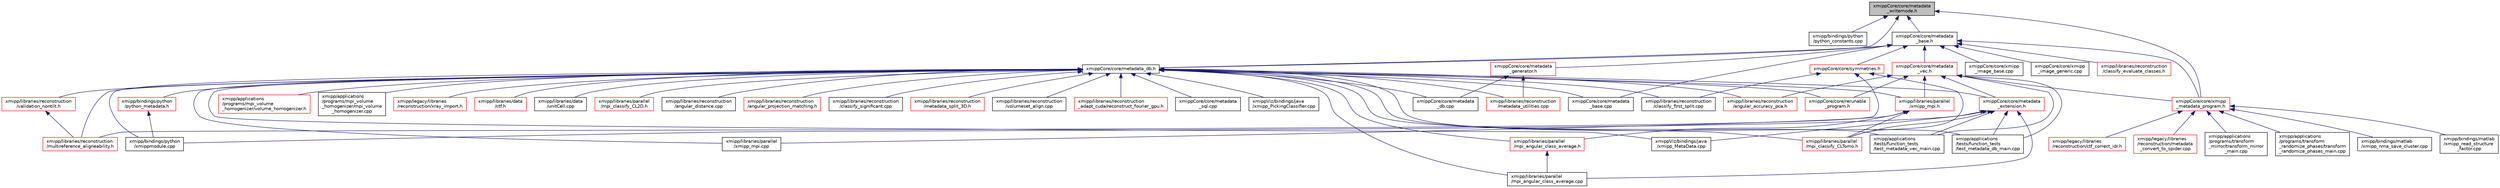 digraph "xmippCore/core/metadata_writemode.h"
{
  edge [fontname="Helvetica",fontsize="10",labelfontname="Helvetica",labelfontsize="10"];
  node [fontname="Helvetica",fontsize="10",shape=record];
  Node1 [label="xmippCore/core/metadata\l_writemode.h",height=0.2,width=0.4,color="black", fillcolor="grey75", style="filled", fontcolor="black"];
  Node1 -> Node2 [dir="back",color="midnightblue",fontsize="10",style="solid",fontname="Helvetica"];
  Node2 [label="xmipp/bindings/python\l/python_constants.cpp",height=0.2,width=0.4,color="black", fillcolor="white", style="filled",URL="$python__constants_8cpp.html"];
  Node1 -> Node3 [dir="back",color="midnightblue",fontsize="10",style="solid",fontname="Helvetica"];
  Node3 [label="xmippCore/core/metadata\l_base.h",height=0.2,width=0.4,color="black", fillcolor="white", style="filled",URL="$metadata__base_8h.html"];
  Node3 -> Node4 [dir="back",color="midnightblue",fontsize="10",style="solid",fontname="Helvetica"];
  Node4 [label="xmipp/libraries/reconstruction\l/classify_evaluate_classes.h",height=0.2,width=0.4,color="red", fillcolor="white", style="filled",URL="$classify__evaluate__classes_8h.html"];
  Node3 -> Node7 [dir="back",color="midnightblue",fontsize="10",style="solid",fontname="Helvetica"];
  Node7 [label="xmippCore/core/metadata\l_vec.h",height=0.2,width=0.4,color="red", fillcolor="white", style="filled",URL="$metadata__vec_8h.html"];
  Node7 -> Node15 [dir="back",color="midnightblue",fontsize="10",style="solid",fontname="Helvetica"];
  Node15 [label="xmipp/applications\l/tests/function_tests\l/test_metadata_db_main.cpp",height=0.2,width=0.4,color="black", fillcolor="white", style="filled",URL="$test__metadata__db__main_8cpp.html"];
  Node7 -> Node16 [dir="back",color="midnightblue",fontsize="10",style="solid",fontname="Helvetica"];
  Node16 [label="xmipp/applications\l/tests/function_tests\l/test_metadata_vec_main.cpp",height=0.2,width=0.4,color="black", fillcolor="white", style="filled",URL="$test__metadata__vec__main_8cpp.html"];
  Node7 -> Node137 [dir="back",color="midnightblue",fontsize="10",style="solid",fontname="Helvetica"];
  Node137 [label="xmipp/libraries/parallel\l/xmipp_mpi.h",height=0.2,width=0.4,color="red", fillcolor="white", style="filled",URL="$xmipp__mpi_8h.html"];
  Node137 -> Node166 [dir="back",color="midnightblue",fontsize="10",style="solid",fontname="Helvetica"];
  Node166 [label="xmipp/libraries/parallel\l/mpi_angular_class_average.h",height=0.2,width=0.4,color="red", fillcolor="white", style="filled",URL="$mpi__angular__class__average_8h.html"];
  Node166 -> Node168 [dir="back",color="midnightblue",fontsize="10",style="solid",fontname="Helvetica"];
  Node168 [label="xmipp/libraries/parallel\l/mpi_angular_class_average.cpp",height=0.2,width=0.4,color="black", fillcolor="white", style="filled",URL="$mpi__angular__class__average_8cpp.html"];
  Node137 -> Node179 [dir="back",color="midnightblue",fontsize="10",style="solid",fontname="Helvetica"];
  Node179 [label="xmipp/libraries/parallel\l/mpi_classify_CLTomo.h",height=0.2,width=0.4,color="red", fillcolor="white", style="filled",URL="$mpi__classify__CLTomo_8h.html"];
  Node137 -> Node239 [dir="back",color="midnightblue",fontsize="10",style="solid",fontname="Helvetica"];
  Node239 [label="xmipp/libraries/parallel\l/xmipp_mpi.cpp",height=0.2,width=0.4,color="black", fillcolor="white", style="filled",URL="$xmipp__mpi_8cpp.html"];
  Node7 -> Node250 [dir="back",color="midnightblue",fontsize="10",style="solid",fontname="Helvetica"];
  Node250 [label="xmipp/libraries/reconstruction\l/angular_accuracy_pca.h",height=0.2,width=0.4,color="red", fillcolor="white", style="filled",URL="$angular__accuracy__pca_8h.html"];
  Node7 -> Node366 [dir="back",color="midnightblue",fontsize="10",style="solid",fontname="Helvetica"];
  Node366 [label="xmippCore/core/metadata\l_extension.h",height=0.2,width=0.4,color="red", fillcolor="white", style="filled",URL="$metadata__extension_8h.html"];
  Node366 -> Node15 [dir="back",color="midnightblue",fontsize="10",style="solid",fontname="Helvetica"];
  Node366 -> Node16 [dir="back",color="midnightblue",fontsize="10",style="solid",fontname="Helvetica"];
  Node366 -> Node367 [dir="back",color="midnightblue",fontsize="10",style="solid",fontname="Helvetica"];
  Node367 [label="xmipp/bindings/python\l/xmippmodule.cpp",height=0.2,width=0.4,color="black", fillcolor="white", style="filled",URL="$xmippmodule_8cpp.html"];
  Node366 -> Node168 [dir="back",color="midnightblue",fontsize="10",style="solid",fontname="Helvetica"];
  Node366 -> Node179 [dir="back",color="midnightblue",fontsize="10",style="solid",fontname="Helvetica"];
  Node366 -> Node416 [dir="back",color="midnightblue",fontsize="10",style="solid",fontname="Helvetica"];
  Node416 [label="xmippViz/bindings/java\l/xmipp_MetaData.cpp",height=0.2,width=0.4,color="black", fillcolor="white", style="filled",URL="$bindings_2java_2xmipp__MetaData_8cpp.html"];
  Node7 -> Node419 [dir="back",color="midnightblue",fontsize="10",style="solid",fontname="Helvetica"];
  Node419 [label="xmippCore/core/rerunable\l_program.h",height=0.2,width=0.4,color="red", fillcolor="white", style="filled",URL="$rerunable__program_8h.html"];
  Node7 -> Node444 [dir="back",color="midnightblue",fontsize="10",style="solid",fontname="Helvetica"];
  Node444 [label="xmippCore/core/xmipp\l_metadata_program.h",height=0.2,width=0.4,color="red", fillcolor="white", style="filled",URL="$xmipp__metadata__program_8h.html"];
  Node444 -> Node445 [dir="back",color="midnightblue",fontsize="10",style="solid",fontname="Helvetica"];
  Node445 [label="xmipp/applications\l/programs/transform\l_mirror/transform_mirror\l_main.cpp",height=0.2,width=0.4,color="black", fillcolor="white", style="filled",URL="$transform__mirror__main_8cpp.html"];
  Node444 -> Node446 [dir="back",color="midnightblue",fontsize="10",style="solid",fontname="Helvetica"];
  Node446 [label="xmipp/applications\l/programs/transform\l_randomize_phases/transform\l_randomize_phases_main.cpp",height=0.2,width=0.4,color="black", fillcolor="white", style="filled",URL="$transform__randomize__phases__main_8cpp.html"];
  Node444 -> Node447 [dir="back",color="midnightblue",fontsize="10",style="solid",fontname="Helvetica"];
  Node447 [label="xmipp/bindings/matlab\l/xmipp_nma_save_cluster.cpp",height=0.2,width=0.4,color="black", fillcolor="white", style="filled",URL="$xmipp__nma__save__cluster_8cpp.html"];
  Node444 -> Node448 [dir="back",color="midnightblue",fontsize="10",style="solid",fontname="Helvetica"];
  Node448 [label="xmipp/bindings/matlab\l/xmipp_read_structure\l_factor.cpp",height=0.2,width=0.4,color="black", fillcolor="white", style="filled",URL="$xmipp__read__structure__factor_8cpp.html"];
  Node444 -> Node449 [dir="back",color="midnightblue",fontsize="10",style="solid",fontname="Helvetica"];
  Node449 [label="xmipp/legacy/libraries\l/reconstruction/ctf_correct_idr.h",height=0.2,width=0.4,color="red", fillcolor="white", style="filled",URL="$ctf__correct__idr_8h.html"];
  Node444 -> Node134 [dir="back",color="midnightblue",fontsize="10",style="solid",fontname="Helvetica"];
  Node134 [label="xmipp/legacy/libraries\l/reconstruction/metadata\l_convert_to_spider.cpp",height=0.2,width=0.4,color="red", fillcolor="white", style="filled",URL="$metadata__convert__to__spider_8cpp.html"];
  Node3 -> Node597 [dir="back",color="midnightblue",fontsize="10",style="solid",fontname="Helvetica"];
  Node597 [label="xmippCore/core/metadata_db.h",height=0.2,width=0.4,color="black", fillcolor="white", style="filled",URL="$metadata__db_8h.html"];
  Node597 -> Node598 [dir="back",color="midnightblue",fontsize="10",style="solid",fontname="Helvetica"];
  Node598 [label="xmipp/applications\l/programs/mpi_volume\l_homogenizer/volume_homogenizer.h",height=0.2,width=0.4,color="red", fillcolor="white", style="filled",URL="$volume__homogenizer_8h.html"];
  Node597 -> Node153 [dir="back",color="midnightblue",fontsize="10",style="solid",fontname="Helvetica"];
  Node153 [label="xmipp/applications\l/programs/mpi_volume\l_homogenizer/mpi_volume\l_homogenizer.cpp",height=0.2,width=0.4,color="black", fillcolor="white", style="filled",URL="$mpi__volume__homogenizer_8cpp.html"];
  Node597 -> Node15 [dir="back",color="midnightblue",fontsize="10",style="solid",fontname="Helvetica"];
  Node597 -> Node16 [dir="back",color="midnightblue",fontsize="10",style="solid",fontname="Helvetica"];
  Node597 -> Node600 [dir="back",color="midnightblue",fontsize="10",style="solid",fontname="Helvetica"];
  Node600 [label="xmipp/bindings/python\l/python_metadata.h",height=0.2,width=0.4,color="red", fillcolor="white", style="filled",URL="$python__metadata_8h.html"];
  Node600 -> Node367 [dir="back",color="midnightblue",fontsize="10",style="solid",fontname="Helvetica"];
  Node597 -> Node367 [dir="back",color="midnightblue",fontsize="10",style="solid",fontname="Helvetica"];
  Node597 -> Node605 [dir="back",color="midnightblue",fontsize="10",style="solid",fontname="Helvetica"];
  Node605 [label="xmipp/legacy/libraries\l/reconstruction/xray_import.h",height=0.2,width=0.4,color="red", fillcolor="white", style="filled",URL="$xray__import_8h.html"];
  Node597 -> Node607 [dir="back",color="midnightblue",fontsize="10",style="solid",fontname="Helvetica"];
  Node607 [label="xmipp/libraries/data\l/ctf.h",height=0.2,width=0.4,color="red", fillcolor="white", style="filled",URL="$ctf_8h.html"];
  Node597 -> Node635 [dir="back",color="midnightblue",fontsize="10",style="solid",fontname="Helvetica"];
  Node635 [label="xmipp/libraries/data\l/unitCell.cpp",height=0.2,width=0.4,color="black", fillcolor="white", style="filled",URL="$unitCell_8cpp.html"];
  Node597 -> Node166 [dir="back",color="midnightblue",fontsize="10",style="solid",fontname="Helvetica"];
  Node597 -> Node168 [dir="back",color="midnightblue",fontsize="10",style="solid",fontname="Helvetica"];
  Node597 -> Node636 [dir="back",color="midnightblue",fontsize="10",style="solid",fontname="Helvetica"];
  Node636 [label="xmipp/libraries/parallel\l/mpi_classify_CL2D.h",height=0.2,width=0.4,color="red", fillcolor="white", style="filled",URL="$mpi__classify__CL2D_8h.html"];
  Node597 -> Node137 [dir="back",color="midnightblue",fontsize="10",style="solid",fontname="Helvetica"];
  Node597 -> Node179 [dir="back",color="midnightblue",fontsize="10",style="solid",fontname="Helvetica"];
  Node597 -> Node239 [dir="back",color="midnightblue",fontsize="10",style="solid",fontname="Helvetica"];
  Node597 -> Node250 [dir="back",color="midnightblue",fontsize="10",style="solid",fontname="Helvetica"];
  Node597 -> Node267 [dir="back",color="midnightblue",fontsize="10",style="solid",fontname="Helvetica"];
  Node267 [label="xmipp/libraries/reconstruction\l/angular_distance.cpp",height=0.2,width=0.4,color="black", fillcolor="white", style="filled",URL="$angular__distance_8cpp.html"];
  Node597 -> Node638 [dir="back",color="midnightblue",fontsize="10",style="solid",fontname="Helvetica"];
  Node638 [label="xmipp/libraries/reconstruction\l/angular_projection_matching.h",height=0.2,width=0.4,color="red", fillcolor="white", style="filled",URL="$angular__projection__matching_8h.html"];
  Node597 -> Node481 [dir="back",color="midnightblue",fontsize="10",style="solid",fontname="Helvetica"];
  Node481 [label="xmipp/libraries/reconstruction\l/classify_first_split.cpp",height=0.2,width=0.4,color="black", fillcolor="white", style="filled",URL="$classify__first__split_8cpp.html"];
  Node597 -> Node299 [dir="back",color="midnightblue",fontsize="10",style="solid",fontname="Helvetica"];
  Node299 [label="xmipp/libraries/reconstruction\l/classify_significant.cpp",height=0.2,width=0.4,color="black", fillcolor="white", style="filled",URL="$classify__significant_8cpp.html"];
  Node597 -> Node640 [dir="back",color="midnightblue",fontsize="10",style="solid",fontname="Helvetica"];
  Node640 [label="xmipp/libraries/reconstruction\l/metadata_split_3D.h",height=0.2,width=0.4,color="red", fillcolor="white", style="filled",URL="$metadata__split__3D_8h.html"];
  Node597 -> Node642 [dir="back",color="midnightblue",fontsize="10",style="solid",fontname="Helvetica"];
  Node642 [label="xmipp/libraries/reconstruction\l/metadata_utilities.cpp",height=0.2,width=0.4,color="red", fillcolor="white", style="filled",URL="$metadata__utilities_8cpp.html"];
  Node597 -> Node644 [dir="back",color="midnightblue",fontsize="10",style="solid",fontname="Helvetica"];
  Node644 [label="xmipp/libraries/reconstruction\l/validation_nontilt.h",height=0.2,width=0.4,color="red", fillcolor="white", style="filled",URL="$validation__nontilt_8h.html"];
  Node644 -> Node484 [dir="back",color="midnightblue",fontsize="10",style="solid",fontname="Helvetica"];
  Node484 [label="xmipp/libraries/reconstruction\l/multireference_aligneability.h",height=0.2,width=0.4,color="red", fillcolor="white", style="filled",URL="$multireference__aligneability_8h.html"];
  Node597 -> Node484 [dir="back",color="midnightblue",fontsize="10",style="solid",fontname="Helvetica"];
  Node597 -> Node437 [dir="back",color="midnightblue",fontsize="10",style="solid",fontname="Helvetica"];
  Node437 [label="xmipp/libraries/reconstruction\l/volumeset_align.cpp",height=0.2,width=0.4,color="black", fillcolor="white", style="filled",URL="$volumeset__align_8cpp.html"];
  Node597 -> Node647 [dir="back",color="midnightblue",fontsize="10",style="solid",fontname="Helvetica"];
  Node647 [label="xmipp/libraries/reconstruction\l_adapt_cuda/reconstruct_fourier_gpu.h",height=0.2,width=0.4,color="red", fillcolor="white", style="filled",URL="$reconstruct__fourier__gpu_8h.html"];
  Node597 -> Node366 [dir="back",color="midnightblue",fontsize="10",style="solid",fontname="Helvetica"];
  Node597 -> Node649 [dir="back",color="midnightblue",fontsize="10",style="solid",fontname="Helvetica"];
  Node649 [label="xmippCore/core/metadata\l_base.cpp",height=0.2,width=0.4,color="black", fillcolor="white", style="filled",URL="$metadata__base_8cpp.html"];
  Node597 -> Node650 [dir="back",color="midnightblue",fontsize="10",style="solid",fontname="Helvetica"];
  Node650 [label="xmippCore/core/metadata\l_db.cpp",height=0.2,width=0.4,color="black", fillcolor="white", style="filled",URL="$metadata__db_8cpp.html"];
  Node597 -> Node651 [dir="back",color="midnightblue",fontsize="10",style="solid",fontname="Helvetica"];
  Node651 [label="xmippCore/core/metadata\l_sql.cpp",height=0.2,width=0.4,color="black", fillcolor="white", style="filled",URL="$metadata__sql_8cpp.html"];
  Node597 -> Node419 [dir="back",color="midnightblue",fontsize="10",style="solid",fontname="Helvetica"];
  Node597 -> Node416 [dir="back",color="midnightblue",fontsize="10",style="solid",fontname="Helvetica"];
  Node597 -> Node119 [dir="back",color="midnightblue",fontsize="10",style="solid",fontname="Helvetica"];
  Node119 [label="xmippViz/bindings/java\l/xmipp_PickingClassifier.cpp",height=0.2,width=0.4,color="black", fillcolor="white", style="filled",URL="$xmipp__PickingClassifier_8cpp.html"];
  Node3 -> Node652 [dir="back",color="midnightblue",fontsize="10",style="solid",fontname="Helvetica"];
  Node652 [label="xmippCore/core/symmetries.h",height=0.2,width=0.4,color="red", fillcolor="white", style="filled",URL="$ore_2core_2symmetries_8h.html"];
  Node652 -> Node179 [dir="back",color="midnightblue",fontsize="10",style="solid",fontname="Helvetica"];
  Node652 -> Node481 [dir="back",color="midnightblue",fontsize="10",style="solid",fontname="Helvetica"];
  Node652 -> Node484 [dir="back",color="midnightblue",fontsize="10",style="solid",fontname="Helvetica"];
  Node3 -> Node649 [dir="back",color="midnightblue",fontsize="10",style="solid",fontname="Helvetica"];
  Node3 -> Node665 [dir="back",color="midnightblue",fontsize="10",style="solid",fontname="Helvetica"];
  Node665 [label="xmippCore/core/metadata\l_generator.h",height=0.2,width=0.4,color="red", fillcolor="white", style="filled",URL="$metadata__generator_8h.html"];
  Node665 -> Node642 [dir="back",color="midnightblue",fontsize="10",style="solid",fontname="Helvetica"];
  Node665 -> Node650 [dir="back",color="midnightblue",fontsize="10",style="solid",fontname="Helvetica"];
  Node3 -> Node667 [dir="back",color="midnightblue",fontsize="10",style="solid",fontname="Helvetica"];
  Node667 [label="xmippCore/core/xmipp\l_image_base.cpp",height=0.2,width=0.4,color="black", fillcolor="white", style="filled",URL="$xmipp__image__base_8cpp.html"];
  Node3 -> Node668 [dir="back",color="midnightblue",fontsize="10",style="solid",fontname="Helvetica"];
  Node668 [label="xmippCore/core/xmipp\l_image_generic.cpp",height=0.2,width=0.4,color="black", fillcolor="white", style="filled",URL="$xmipp__image__generic_8cpp.html"];
  Node3 -> Node444 [dir="back",color="midnightblue",fontsize="10",style="solid",fontname="Helvetica"];
  Node1 -> Node597 [dir="back",color="midnightblue",fontsize="10",style="solid",fontname="Helvetica"];
  Node1 -> Node444 [dir="back",color="midnightblue",fontsize="10",style="solid",fontname="Helvetica"];
}
